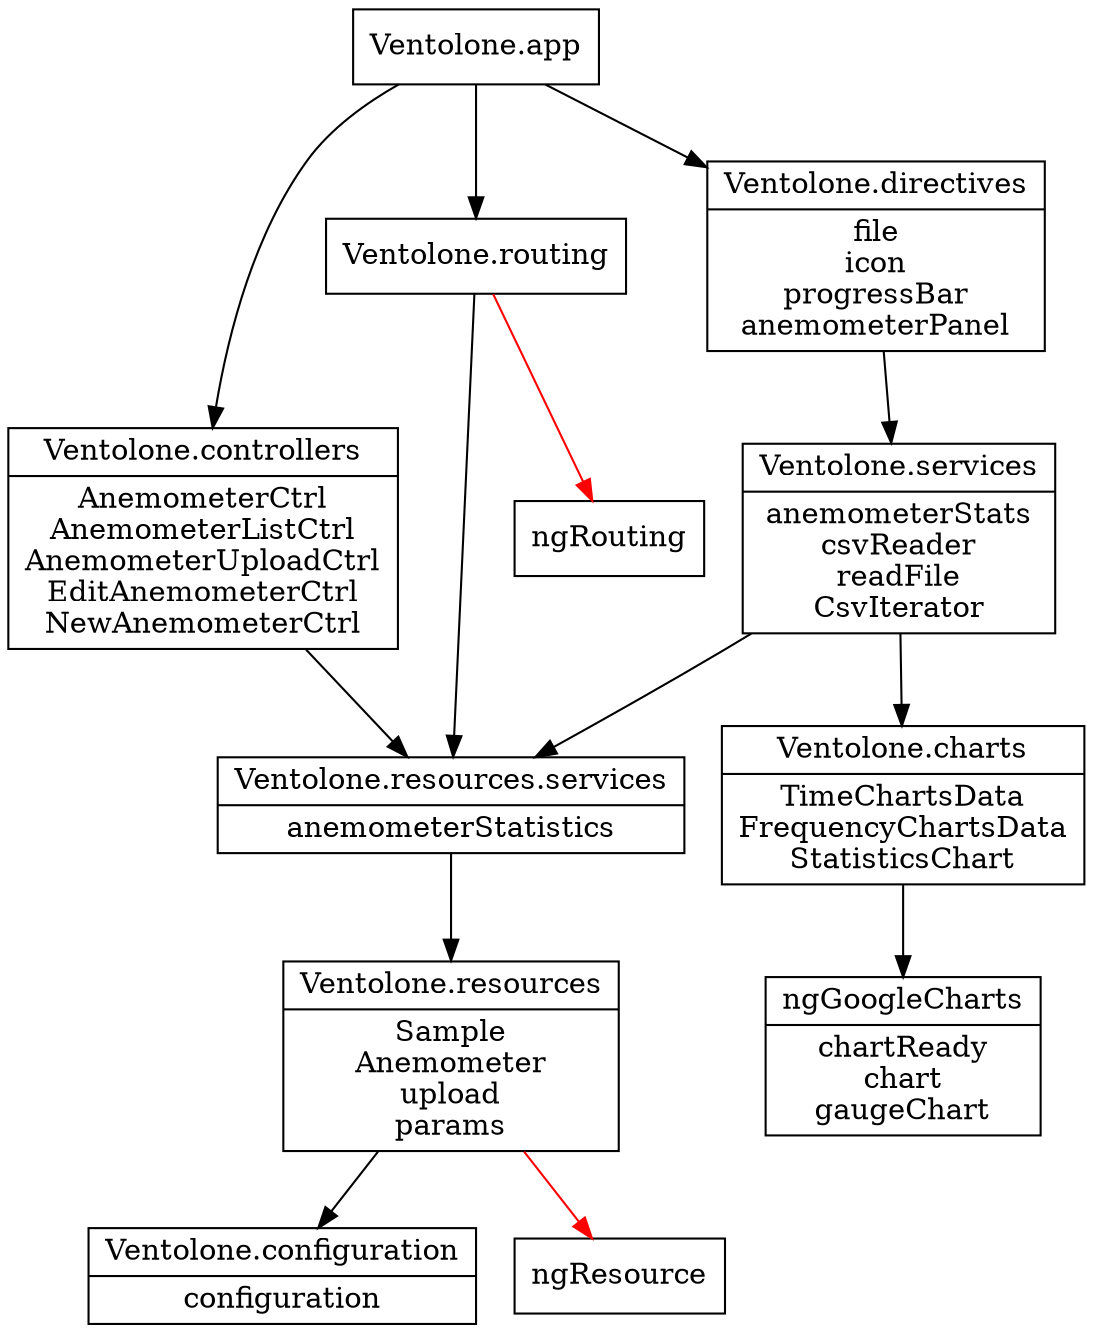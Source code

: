 digraph dependencies{
  node[shape="record"]

  "Ventolone.configuration"[label="{Ventolone.configuration|configuration}"];
  "Ventolone.resources"[label="{Ventolone.resources|Sample\nAnemometer\nupload\nparams}"]
  "Ventolone.resources.services"[label="{Ventolone.resources.services|anemometerStatistics}"]
  "Ventolone.controllers"[label="{Ventolone.controllers|AnemometerCtrl\nAnemometerListCtrl\nAnemometerUploadCtrl\nEditAnemometerCtrl\nNewAnemometerCtrl}"]
  "ngGoogleCharts"[label="{ngGoogleCharts|chartReady\nchart\ngaugeChart}"]
  "Ventolone.charts"[label="{Ventolone.charts|TimeChartsData\nFrequencyChartsData\nStatisticsChart}"]
  "Ventolone.services"[label="{Ventolone.services|anemometerStats\ncsvReader\nreadFile\nCsvIterator}"]
  "Ventolone.directives"[label="{Ventolone.directives|file\nicon\nprogressBar\nanemometerPanel}"]

  "Ventolone.app" -> "Ventolone.controllers"
  "Ventolone.app" -> "Ventolone.directives"
  "Ventolone.app" -> "Ventolone.routing"

  "Ventolone.charts" -> "ngGoogleCharts"
  "Ventolone.controllers" -> "Ventolone.resources.services"
  "Ventolone.directives" -> "Ventolone.services"
  "Ventolone.resources" -> "ngResource"[color="red"]
  "Ventolone.resources" -> "Ventolone.configuration"
  "Ventolone.resources.services" -> "Ventolone.resources";
  "Ventolone.routing" -> "ngRouting"[color="red"]
  "Ventolone.routing" -> "Ventolone.resources.services"
  "Ventolone.services" -> "Ventolone.charts"
  "Ventolone.services" -> "Ventolone.resources.services"
}
